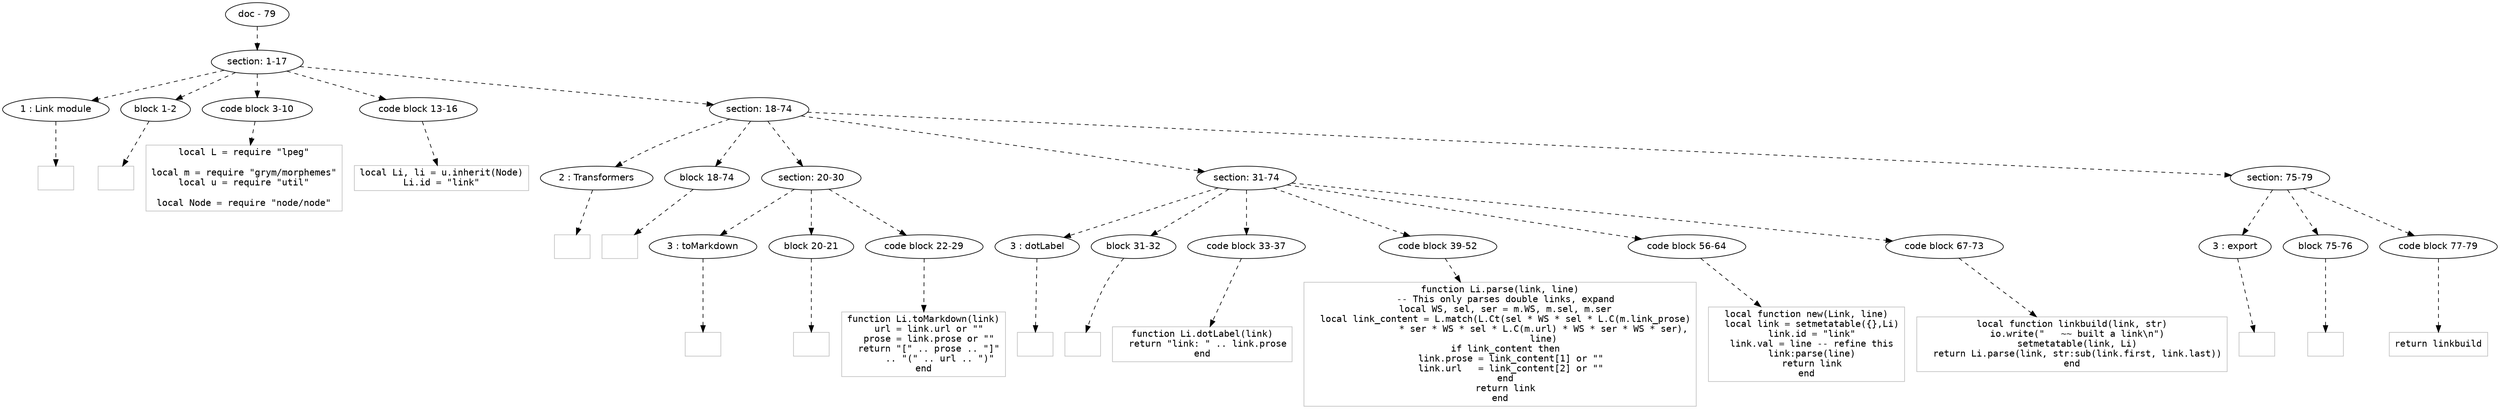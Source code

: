 digraph hierarchy {

node [fontname=Helvetica]
edge [style=dashed]

doc_0 [label="doc - 79"]


doc_0 -> { section_1}
{rank=same; section_1}

section_1 [label="section: 1-17"]


section_1 -> { header_2 block_3 codeblock_4 codeblock_5 section_6}
{rank=same; header_2 block_3 codeblock_4 codeblock_5 section_6}

header_2 [label="1 : Link module"]

block_3 [label="block 1-2"]

codeblock_4 [label="code block 3-10"]

codeblock_5 [label="code block 13-16"]

section_6 [label="section: 18-74"]


header_2 -> leaf_7
leaf_7  [color=Gray,shape=rectangle,fontname=Inconsolata,label=""]
block_3 -> leaf_8
leaf_8  [color=Gray,shape=rectangle,fontname=Inconsolata,label=""]
codeblock_4 -> leaf_9
leaf_9  [color=Gray,shape=rectangle,fontname=Inconsolata,label="local L = require \"lpeg\"

local m = require \"grym/morphemes\"
local u = require \"util\"

local Node = require \"node/node\""]
codeblock_5 -> leaf_10
leaf_10  [color=Gray,shape=rectangle,fontname=Inconsolata,label="local Li, li = u.inherit(Node)
Li.id = \"link\""]
section_6 -> { header_11 block_12 section_13 section_14 section_15}
{rank=same; header_11 block_12 section_13 section_14 section_15}

header_11 [label="2 : Transformers"]

block_12 [label="block 18-74"]

section_13 [label="section: 20-30"]

section_14 [label="section: 31-74"]

section_15 [label="section: 75-79"]


header_11 -> leaf_16
leaf_16  [color=Gray,shape=rectangle,fontname=Inconsolata,label=""]
block_12 -> leaf_17
leaf_17  [color=Gray,shape=rectangle,fontname=Inconsolata,label=""]
section_13 -> { header_18 block_19 codeblock_20}
{rank=same; header_18 block_19 codeblock_20}

header_18 [label="3 : toMarkdown"]

block_19 [label="block 20-21"]

codeblock_20 [label="code block 22-29"]


header_18 -> leaf_21
leaf_21  [color=Gray,shape=rectangle,fontname=Inconsolata,label=""]
block_19 -> leaf_22
leaf_22  [color=Gray,shape=rectangle,fontname=Inconsolata,label=""]
codeblock_20 -> leaf_23
leaf_23  [color=Gray,shape=rectangle,fontname=Inconsolata,label="function Li.toMarkdown(link)
  url = link.url or \"\"
  prose = link.prose or \"\"
  return \"[\" .. prose .. \"]\"
      .. \"(\" .. url .. \")\"
end"]
section_14 -> { header_24 block_25 codeblock_26 codeblock_27 codeblock_28 codeblock_29}
{rank=same; header_24 block_25 codeblock_26 codeblock_27 codeblock_28 codeblock_29}

header_24 [label="3 : dotLabel"]

block_25 [label="block 31-32"]

codeblock_26 [label="code block 33-37"]

codeblock_27 [label="code block 39-52"]

codeblock_28 [label="code block 56-64"]

codeblock_29 [label="code block 67-73"]


header_24 -> leaf_30
leaf_30  [color=Gray,shape=rectangle,fontname=Inconsolata,label=""]
block_25 -> leaf_31
leaf_31  [color=Gray,shape=rectangle,fontname=Inconsolata,label=""]
codeblock_26 -> leaf_32
leaf_32  [color=Gray,shape=rectangle,fontname=Inconsolata,label="function Li.dotLabel(link)
  return \"link: \" .. link.prose
end"]
codeblock_27 -> leaf_33
leaf_33  [color=Gray,shape=rectangle,fontname=Inconsolata,label="function Li.parse(link, line)
  -- This only parses double links, expand
  local WS, sel, ser = m.WS, m.sel, m.ser
  local link_content = L.match(L.Ct(sel * WS * sel * L.C(m.link_prose)
                * ser * WS * sel * L.C(m.url) * WS * ser * WS * ser),
                line)
  if link_content then
    link.prose = link_content[1] or \"\"
    link.url   = link_content[2] or \"\"
  end
  return link
end"]
codeblock_28 -> leaf_34
leaf_34  [color=Gray,shape=rectangle,fontname=Inconsolata,label="local function new(Link, line)
  local link = setmetatable({},Li)
  link.id = \"link\"
  link.val = line -- refine this
  link:parse(line)
  return link
end"]
codeblock_29 -> leaf_35
leaf_35  [color=Gray,shape=rectangle,fontname=Inconsolata,label="local function linkbuild(link, str)
  io.write(\"   ~~ built a link\\n\")
  setmetatable(link, Li)
  return Li.parse(link, str:sub(link.first, link.last))
end"]
section_15 -> { header_36 block_37 codeblock_38}
{rank=same; header_36 block_37 codeblock_38}

header_36 [label="3 : export"]

block_37 [label="block 75-76"]

codeblock_38 [label="code block 77-79"]


header_36 -> leaf_39
leaf_39  [color=Gray,shape=rectangle,fontname=Inconsolata,label=""]
block_37 -> leaf_40
leaf_40  [color=Gray,shape=rectangle,fontname=Inconsolata,label=""]
codeblock_38 -> leaf_41
leaf_41  [color=Gray,shape=rectangle,fontname=Inconsolata,label="return linkbuild"]

}
